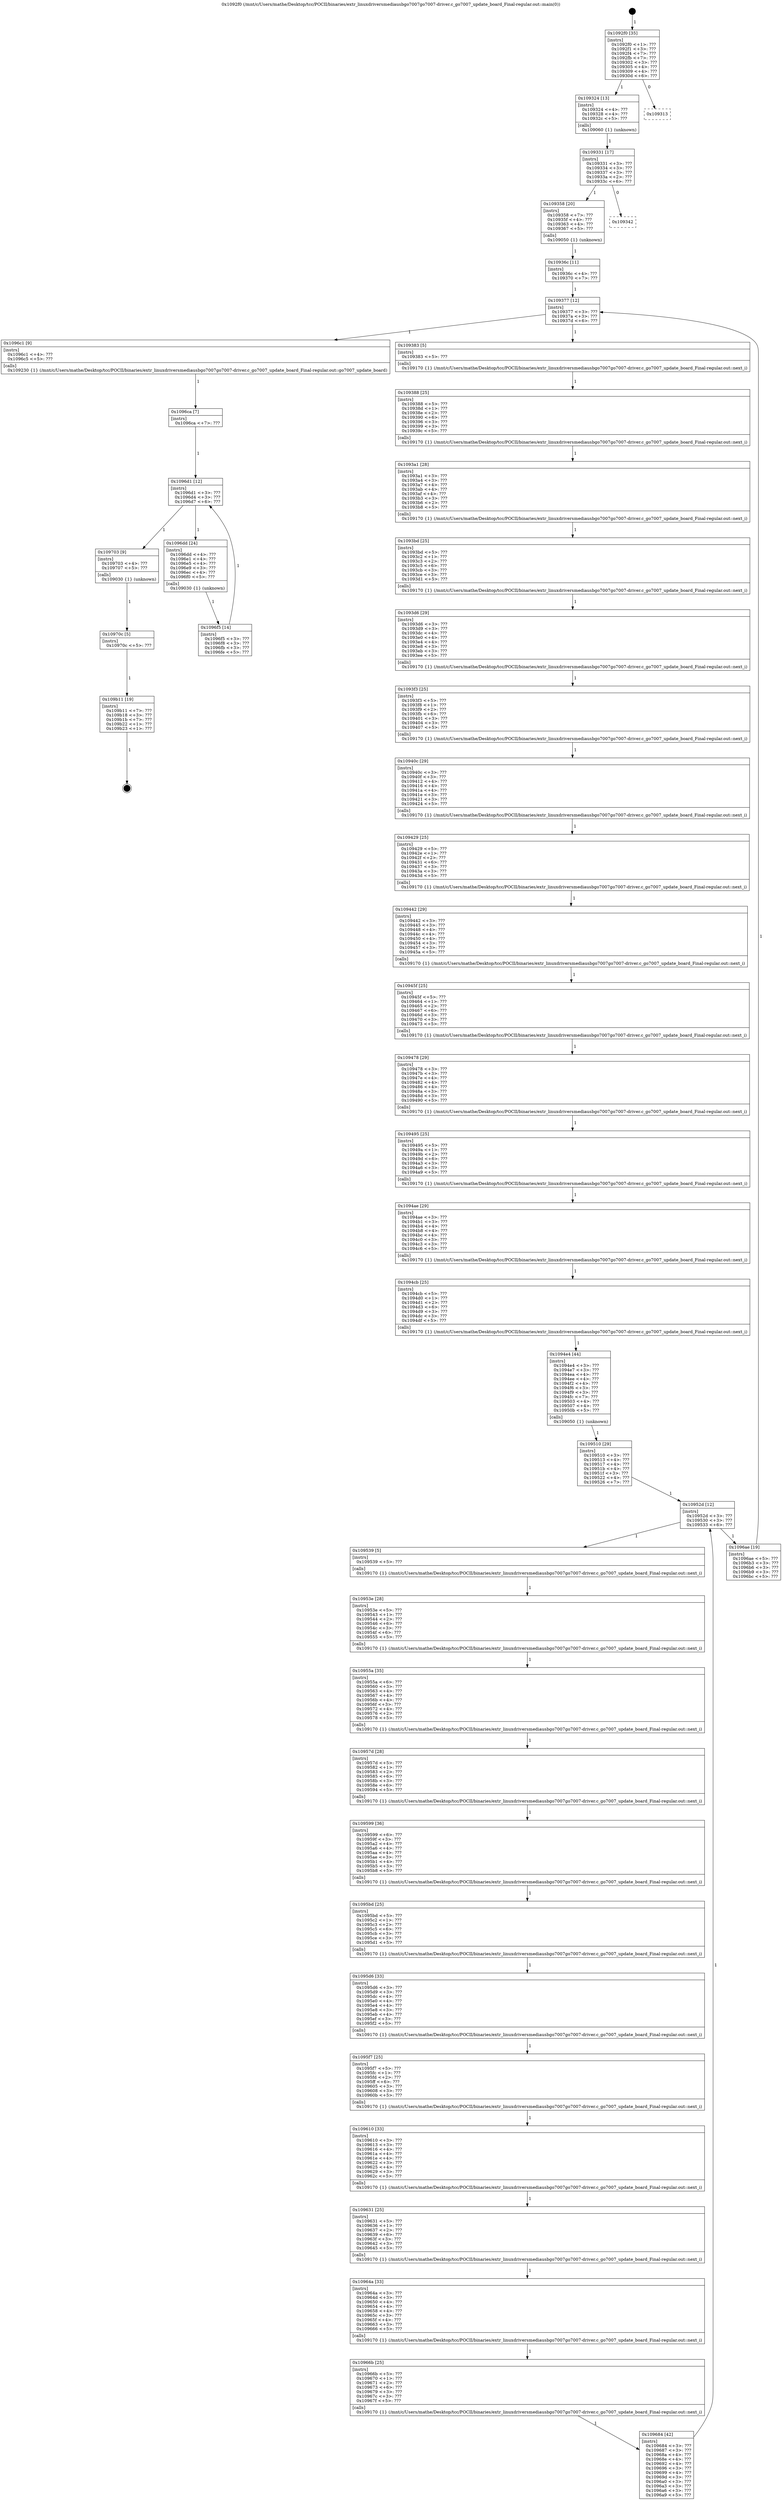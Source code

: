digraph "0x1092f0" {
  label = "0x1092f0 (/mnt/c/Users/mathe/Desktop/tcc/POCII/binaries/extr_linuxdriversmediausbgo7007go7007-driver.c_go7007_update_board_Final-regular.out::main(0))"
  labelloc = "t"
  node[shape=record]

  Entry [label="",width=0.3,height=0.3,shape=circle,fillcolor=black,style=filled]
  "0x1092f0" [label="{
     0x1092f0 [35]\l
     | [instrs]\l
     &nbsp;&nbsp;0x1092f0 \<+1\>: ???\l
     &nbsp;&nbsp;0x1092f1 \<+3\>: ???\l
     &nbsp;&nbsp;0x1092f4 \<+7\>: ???\l
     &nbsp;&nbsp;0x1092fb \<+7\>: ???\l
     &nbsp;&nbsp;0x109302 \<+3\>: ???\l
     &nbsp;&nbsp;0x109305 \<+4\>: ???\l
     &nbsp;&nbsp;0x109309 \<+4\>: ???\l
     &nbsp;&nbsp;0x10930d \<+6\>: ???\l
  }"]
  "0x109324" [label="{
     0x109324 [13]\l
     | [instrs]\l
     &nbsp;&nbsp;0x109324 \<+4\>: ???\l
     &nbsp;&nbsp;0x109328 \<+4\>: ???\l
     &nbsp;&nbsp;0x10932c \<+5\>: ???\l
     | [calls]\l
     &nbsp;&nbsp;0x109060 \{1\} (unknown)\l
  }"]
  "0x109313" [label="{
     0x109313\l
  }", style=dashed]
  "0x109331" [label="{
     0x109331 [17]\l
     | [instrs]\l
     &nbsp;&nbsp;0x109331 \<+3\>: ???\l
     &nbsp;&nbsp;0x109334 \<+3\>: ???\l
     &nbsp;&nbsp;0x109337 \<+3\>: ???\l
     &nbsp;&nbsp;0x10933a \<+2\>: ???\l
     &nbsp;&nbsp;0x10933c \<+6\>: ???\l
  }"]
  "0x109358" [label="{
     0x109358 [20]\l
     | [instrs]\l
     &nbsp;&nbsp;0x109358 \<+7\>: ???\l
     &nbsp;&nbsp;0x10935f \<+4\>: ???\l
     &nbsp;&nbsp;0x109363 \<+4\>: ???\l
     &nbsp;&nbsp;0x109367 \<+5\>: ???\l
     | [calls]\l
     &nbsp;&nbsp;0x109050 \{1\} (unknown)\l
  }"]
  "0x109342" [label="{
     0x109342\l
  }", style=dashed]
  "0x109377" [label="{
     0x109377 [12]\l
     | [instrs]\l
     &nbsp;&nbsp;0x109377 \<+3\>: ???\l
     &nbsp;&nbsp;0x10937a \<+3\>: ???\l
     &nbsp;&nbsp;0x10937d \<+6\>: ???\l
  }"]
  "0x1096c1" [label="{
     0x1096c1 [9]\l
     | [instrs]\l
     &nbsp;&nbsp;0x1096c1 \<+4\>: ???\l
     &nbsp;&nbsp;0x1096c5 \<+5\>: ???\l
     | [calls]\l
     &nbsp;&nbsp;0x109230 \{1\} (/mnt/c/Users/mathe/Desktop/tcc/POCII/binaries/extr_linuxdriversmediausbgo7007go7007-driver.c_go7007_update_board_Final-regular.out::go7007_update_board)\l
  }"]
  "0x109383" [label="{
     0x109383 [5]\l
     | [instrs]\l
     &nbsp;&nbsp;0x109383 \<+5\>: ???\l
     | [calls]\l
     &nbsp;&nbsp;0x109170 \{1\} (/mnt/c/Users/mathe/Desktop/tcc/POCII/binaries/extr_linuxdriversmediausbgo7007go7007-driver.c_go7007_update_board_Final-regular.out::next_i)\l
  }"]
  "0x109388" [label="{
     0x109388 [25]\l
     | [instrs]\l
     &nbsp;&nbsp;0x109388 \<+5\>: ???\l
     &nbsp;&nbsp;0x10938d \<+1\>: ???\l
     &nbsp;&nbsp;0x10938e \<+2\>: ???\l
     &nbsp;&nbsp;0x109390 \<+6\>: ???\l
     &nbsp;&nbsp;0x109396 \<+3\>: ???\l
     &nbsp;&nbsp;0x109399 \<+3\>: ???\l
     &nbsp;&nbsp;0x10939c \<+5\>: ???\l
     | [calls]\l
     &nbsp;&nbsp;0x109170 \{1\} (/mnt/c/Users/mathe/Desktop/tcc/POCII/binaries/extr_linuxdriversmediausbgo7007go7007-driver.c_go7007_update_board_Final-regular.out::next_i)\l
  }"]
  "0x1093a1" [label="{
     0x1093a1 [28]\l
     | [instrs]\l
     &nbsp;&nbsp;0x1093a1 \<+3\>: ???\l
     &nbsp;&nbsp;0x1093a4 \<+3\>: ???\l
     &nbsp;&nbsp;0x1093a7 \<+4\>: ???\l
     &nbsp;&nbsp;0x1093ab \<+4\>: ???\l
     &nbsp;&nbsp;0x1093af \<+4\>: ???\l
     &nbsp;&nbsp;0x1093b3 \<+3\>: ???\l
     &nbsp;&nbsp;0x1093b6 \<+2\>: ???\l
     &nbsp;&nbsp;0x1093b8 \<+5\>: ???\l
     | [calls]\l
     &nbsp;&nbsp;0x109170 \{1\} (/mnt/c/Users/mathe/Desktop/tcc/POCII/binaries/extr_linuxdriversmediausbgo7007go7007-driver.c_go7007_update_board_Final-regular.out::next_i)\l
  }"]
  "0x1093bd" [label="{
     0x1093bd [25]\l
     | [instrs]\l
     &nbsp;&nbsp;0x1093bd \<+5\>: ???\l
     &nbsp;&nbsp;0x1093c2 \<+1\>: ???\l
     &nbsp;&nbsp;0x1093c3 \<+2\>: ???\l
     &nbsp;&nbsp;0x1093c5 \<+6\>: ???\l
     &nbsp;&nbsp;0x1093cb \<+3\>: ???\l
     &nbsp;&nbsp;0x1093ce \<+3\>: ???\l
     &nbsp;&nbsp;0x1093d1 \<+5\>: ???\l
     | [calls]\l
     &nbsp;&nbsp;0x109170 \{1\} (/mnt/c/Users/mathe/Desktop/tcc/POCII/binaries/extr_linuxdriversmediausbgo7007go7007-driver.c_go7007_update_board_Final-regular.out::next_i)\l
  }"]
  "0x1093d6" [label="{
     0x1093d6 [29]\l
     | [instrs]\l
     &nbsp;&nbsp;0x1093d6 \<+3\>: ???\l
     &nbsp;&nbsp;0x1093d9 \<+3\>: ???\l
     &nbsp;&nbsp;0x1093dc \<+4\>: ???\l
     &nbsp;&nbsp;0x1093e0 \<+4\>: ???\l
     &nbsp;&nbsp;0x1093e4 \<+4\>: ???\l
     &nbsp;&nbsp;0x1093e8 \<+3\>: ???\l
     &nbsp;&nbsp;0x1093eb \<+3\>: ???\l
     &nbsp;&nbsp;0x1093ee \<+5\>: ???\l
     | [calls]\l
     &nbsp;&nbsp;0x109170 \{1\} (/mnt/c/Users/mathe/Desktop/tcc/POCII/binaries/extr_linuxdriversmediausbgo7007go7007-driver.c_go7007_update_board_Final-regular.out::next_i)\l
  }"]
  "0x1093f3" [label="{
     0x1093f3 [25]\l
     | [instrs]\l
     &nbsp;&nbsp;0x1093f3 \<+5\>: ???\l
     &nbsp;&nbsp;0x1093f8 \<+1\>: ???\l
     &nbsp;&nbsp;0x1093f9 \<+2\>: ???\l
     &nbsp;&nbsp;0x1093fb \<+6\>: ???\l
     &nbsp;&nbsp;0x109401 \<+3\>: ???\l
     &nbsp;&nbsp;0x109404 \<+3\>: ???\l
     &nbsp;&nbsp;0x109407 \<+5\>: ???\l
     | [calls]\l
     &nbsp;&nbsp;0x109170 \{1\} (/mnt/c/Users/mathe/Desktop/tcc/POCII/binaries/extr_linuxdriversmediausbgo7007go7007-driver.c_go7007_update_board_Final-regular.out::next_i)\l
  }"]
  "0x10940c" [label="{
     0x10940c [29]\l
     | [instrs]\l
     &nbsp;&nbsp;0x10940c \<+3\>: ???\l
     &nbsp;&nbsp;0x10940f \<+3\>: ???\l
     &nbsp;&nbsp;0x109412 \<+4\>: ???\l
     &nbsp;&nbsp;0x109416 \<+4\>: ???\l
     &nbsp;&nbsp;0x10941a \<+4\>: ???\l
     &nbsp;&nbsp;0x10941e \<+3\>: ???\l
     &nbsp;&nbsp;0x109421 \<+3\>: ???\l
     &nbsp;&nbsp;0x109424 \<+5\>: ???\l
     | [calls]\l
     &nbsp;&nbsp;0x109170 \{1\} (/mnt/c/Users/mathe/Desktop/tcc/POCII/binaries/extr_linuxdriversmediausbgo7007go7007-driver.c_go7007_update_board_Final-regular.out::next_i)\l
  }"]
  "0x109429" [label="{
     0x109429 [25]\l
     | [instrs]\l
     &nbsp;&nbsp;0x109429 \<+5\>: ???\l
     &nbsp;&nbsp;0x10942e \<+1\>: ???\l
     &nbsp;&nbsp;0x10942f \<+2\>: ???\l
     &nbsp;&nbsp;0x109431 \<+6\>: ???\l
     &nbsp;&nbsp;0x109437 \<+3\>: ???\l
     &nbsp;&nbsp;0x10943a \<+3\>: ???\l
     &nbsp;&nbsp;0x10943d \<+5\>: ???\l
     | [calls]\l
     &nbsp;&nbsp;0x109170 \{1\} (/mnt/c/Users/mathe/Desktop/tcc/POCII/binaries/extr_linuxdriversmediausbgo7007go7007-driver.c_go7007_update_board_Final-regular.out::next_i)\l
  }"]
  "0x109442" [label="{
     0x109442 [29]\l
     | [instrs]\l
     &nbsp;&nbsp;0x109442 \<+3\>: ???\l
     &nbsp;&nbsp;0x109445 \<+3\>: ???\l
     &nbsp;&nbsp;0x109448 \<+4\>: ???\l
     &nbsp;&nbsp;0x10944c \<+4\>: ???\l
     &nbsp;&nbsp;0x109450 \<+4\>: ???\l
     &nbsp;&nbsp;0x109454 \<+3\>: ???\l
     &nbsp;&nbsp;0x109457 \<+3\>: ???\l
     &nbsp;&nbsp;0x10945a \<+5\>: ???\l
     | [calls]\l
     &nbsp;&nbsp;0x109170 \{1\} (/mnt/c/Users/mathe/Desktop/tcc/POCII/binaries/extr_linuxdriversmediausbgo7007go7007-driver.c_go7007_update_board_Final-regular.out::next_i)\l
  }"]
  "0x10945f" [label="{
     0x10945f [25]\l
     | [instrs]\l
     &nbsp;&nbsp;0x10945f \<+5\>: ???\l
     &nbsp;&nbsp;0x109464 \<+1\>: ???\l
     &nbsp;&nbsp;0x109465 \<+2\>: ???\l
     &nbsp;&nbsp;0x109467 \<+6\>: ???\l
     &nbsp;&nbsp;0x10946d \<+3\>: ???\l
     &nbsp;&nbsp;0x109470 \<+3\>: ???\l
     &nbsp;&nbsp;0x109473 \<+5\>: ???\l
     | [calls]\l
     &nbsp;&nbsp;0x109170 \{1\} (/mnt/c/Users/mathe/Desktop/tcc/POCII/binaries/extr_linuxdriversmediausbgo7007go7007-driver.c_go7007_update_board_Final-regular.out::next_i)\l
  }"]
  "0x109478" [label="{
     0x109478 [29]\l
     | [instrs]\l
     &nbsp;&nbsp;0x109478 \<+3\>: ???\l
     &nbsp;&nbsp;0x10947b \<+3\>: ???\l
     &nbsp;&nbsp;0x10947e \<+4\>: ???\l
     &nbsp;&nbsp;0x109482 \<+4\>: ???\l
     &nbsp;&nbsp;0x109486 \<+4\>: ???\l
     &nbsp;&nbsp;0x10948a \<+3\>: ???\l
     &nbsp;&nbsp;0x10948d \<+3\>: ???\l
     &nbsp;&nbsp;0x109490 \<+5\>: ???\l
     | [calls]\l
     &nbsp;&nbsp;0x109170 \{1\} (/mnt/c/Users/mathe/Desktop/tcc/POCII/binaries/extr_linuxdriversmediausbgo7007go7007-driver.c_go7007_update_board_Final-regular.out::next_i)\l
  }"]
  "0x109495" [label="{
     0x109495 [25]\l
     | [instrs]\l
     &nbsp;&nbsp;0x109495 \<+5\>: ???\l
     &nbsp;&nbsp;0x10949a \<+1\>: ???\l
     &nbsp;&nbsp;0x10949b \<+2\>: ???\l
     &nbsp;&nbsp;0x10949d \<+6\>: ???\l
     &nbsp;&nbsp;0x1094a3 \<+3\>: ???\l
     &nbsp;&nbsp;0x1094a6 \<+3\>: ???\l
     &nbsp;&nbsp;0x1094a9 \<+5\>: ???\l
     | [calls]\l
     &nbsp;&nbsp;0x109170 \{1\} (/mnt/c/Users/mathe/Desktop/tcc/POCII/binaries/extr_linuxdriversmediausbgo7007go7007-driver.c_go7007_update_board_Final-regular.out::next_i)\l
  }"]
  "0x1094ae" [label="{
     0x1094ae [29]\l
     | [instrs]\l
     &nbsp;&nbsp;0x1094ae \<+3\>: ???\l
     &nbsp;&nbsp;0x1094b1 \<+3\>: ???\l
     &nbsp;&nbsp;0x1094b4 \<+4\>: ???\l
     &nbsp;&nbsp;0x1094b8 \<+4\>: ???\l
     &nbsp;&nbsp;0x1094bc \<+4\>: ???\l
     &nbsp;&nbsp;0x1094c0 \<+3\>: ???\l
     &nbsp;&nbsp;0x1094c3 \<+3\>: ???\l
     &nbsp;&nbsp;0x1094c6 \<+5\>: ???\l
     | [calls]\l
     &nbsp;&nbsp;0x109170 \{1\} (/mnt/c/Users/mathe/Desktop/tcc/POCII/binaries/extr_linuxdriversmediausbgo7007go7007-driver.c_go7007_update_board_Final-regular.out::next_i)\l
  }"]
  "0x1094cb" [label="{
     0x1094cb [25]\l
     | [instrs]\l
     &nbsp;&nbsp;0x1094cb \<+5\>: ???\l
     &nbsp;&nbsp;0x1094d0 \<+1\>: ???\l
     &nbsp;&nbsp;0x1094d1 \<+2\>: ???\l
     &nbsp;&nbsp;0x1094d3 \<+6\>: ???\l
     &nbsp;&nbsp;0x1094d9 \<+3\>: ???\l
     &nbsp;&nbsp;0x1094dc \<+3\>: ???\l
     &nbsp;&nbsp;0x1094df \<+5\>: ???\l
     | [calls]\l
     &nbsp;&nbsp;0x109170 \{1\} (/mnt/c/Users/mathe/Desktop/tcc/POCII/binaries/extr_linuxdriversmediausbgo7007go7007-driver.c_go7007_update_board_Final-regular.out::next_i)\l
  }"]
  "0x1094e4" [label="{
     0x1094e4 [44]\l
     | [instrs]\l
     &nbsp;&nbsp;0x1094e4 \<+3\>: ???\l
     &nbsp;&nbsp;0x1094e7 \<+3\>: ???\l
     &nbsp;&nbsp;0x1094ea \<+4\>: ???\l
     &nbsp;&nbsp;0x1094ee \<+4\>: ???\l
     &nbsp;&nbsp;0x1094f2 \<+4\>: ???\l
     &nbsp;&nbsp;0x1094f6 \<+3\>: ???\l
     &nbsp;&nbsp;0x1094f9 \<+3\>: ???\l
     &nbsp;&nbsp;0x1094fc \<+7\>: ???\l
     &nbsp;&nbsp;0x109503 \<+4\>: ???\l
     &nbsp;&nbsp;0x109507 \<+4\>: ???\l
     &nbsp;&nbsp;0x10950b \<+5\>: ???\l
     | [calls]\l
     &nbsp;&nbsp;0x109050 \{1\} (unknown)\l
  }"]
  "0x10952d" [label="{
     0x10952d [12]\l
     | [instrs]\l
     &nbsp;&nbsp;0x10952d \<+3\>: ???\l
     &nbsp;&nbsp;0x109530 \<+3\>: ???\l
     &nbsp;&nbsp;0x109533 \<+6\>: ???\l
  }"]
  "0x1096ae" [label="{
     0x1096ae [19]\l
     | [instrs]\l
     &nbsp;&nbsp;0x1096ae \<+5\>: ???\l
     &nbsp;&nbsp;0x1096b3 \<+3\>: ???\l
     &nbsp;&nbsp;0x1096b6 \<+3\>: ???\l
     &nbsp;&nbsp;0x1096b9 \<+3\>: ???\l
     &nbsp;&nbsp;0x1096bc \<+5\>: ???\l
  }"]
  "0x109539" [label="{
     0x109539 [5]\l
     | [instrs]\l
     &nbsp;&nbsp;0x109539 \<+5\>: ???\l
     | [calls]\l
     &nbsp;&nbsp;0x109170 \{1\} (/mnt/c/Users/mathe/Desktop/tcc/POCII/binaries/extr_linuxdriversmediausbgo7007go7007-driver.c_go7007_update_board_Final-regular.out::next_i)\l
  }"]
  "0x10953e" [label="{
     0x10953e [28]\l
     | [instrs]\l
     &nbsp;&nbsp;0x10953e \<+5\>: ???\l
     &nbsp;&nbsp;0x109543 \<+1\>: ???\l
     &nbsp;&nbsp;0x109544 \<+2\>: ???\l
     &nbsp;&nbsp;0x109546 \<+6\>: ???\l
     &nbsp;&nbsp;0x10954c \<+3\>: ???\l
     &nbsp;&nbsp;0x10954f \<+6\>: ???\l
     &nbsp;&nbsp;0x109555 \<+5\>: ???\l
     | [calls]\l
     &nbsp;&nbsp;0x109170 \{1\} (/mnt/c/Users/mathe/Desktop/tcc/POCII/binaries/extr_linuxdriversmediausbgo7007go7007-driver.c_go7007_update_board_Final-regular.out::next_i)\l
  }"]
  "0x10955a" [label="{
     0x10955a [35]\l
     | [instrs]\l
     &nbsp;&nbsp;0x10955a \<+6\>: ???\l
     &nbsp;&nbsp;0x109560 \<+3\>: ???\l
     &nbsp;&nbsp;0x109563 \<+4\>: ???\l
     &nbsp;&nbsp;0x109567 \<+4\>: ???\l
     &nbsp;&nbsp;0x10956b \<+4\>: ???\l
     &nbsp;&nbsp;0x10956f \<+3\>: ???\l
     &nbsp;&nbsp;0x109572 \<+4\>: ???\l
     &nbsp;&nbsp;0x109576 \<+2\>: ???\l
     &nbsp;&nbsp;0x109578 \<+5\>: ???\l
     | [calls]\l
     &nbsp;&nbsp;0x109170 \{1\} (/mnt/c/Users/mathe/Desktop/tcc/POCII/binaries/extr_linuxdriversmediausbgo7007go7007-driver.c_go7007_update_board_Final-regular.out::next_i)\l
  }"]
  "0x10957d" [label="{
     0x10957d [28]\l
     | [instrs]\l
     &nbsp;&nbsp;0x10957d \<+5\>: ???\l
     &nbsp;&nbsp;0x109582 \<+1\>: ???\l
     &nbsp;&nbsp;0x109583 \<+2\>: ???\l
     &nbsp;&nbsp;0x109585 \<+6\>: ???\l
     &nbsp;&nbsp;0x10958b \<+3\>: ???\l
     &nbsp;&nbsp;0x10958e \<+6\>: ???\l
     &nbsp;&nbsp;0x109594 \<+5\>: ???\l
     | [calls]\l
     &nbsp;&nbsp;0x109170 \{1\} (/mnt/c/Users/mathe/Desktop/tcc/POCII/binaries/extr_linuxdriversmediausbgo7007go7007-driver.c_go7007_update_board_Final-regular.out::next_i)\l
  }"]
  "0x109599" [label="{
     0x109599 [36]\l
     | [instrs]\l
     &nbsp;&nbsp;0x109599 \<+6\>: ???\l
     &nbsp;&nbsp;0x10959f \<+3\>: ???\l
     &nbsp;&nbsp;0x1095a2 \<+4\>: ???\l
     &nbsp;&nbsp;0x1095a6 \<+4\>: ???\l
     &nbsp;&nbsp;0x1095aa \<+4\>: ???\l
     &nbsp;&nbsp;0x1095ae \<+3\>: ???\l
     &nbsp;&nbsp;0x1095b1 \<+4\>: ???\l
     &nbsp;&nbsp;0x1095b5 \<+3\>: ???\l
     &nbsp;&nbsp;0x1095b8 \<+5\>: ???\l
     | [calls]\l
     &nbsp;&nbsp;0x109170 \{1\} (/mnt/c/Users/mathe/Desktop/tcc/POCII/binaries/extr_linuxdriversmediausbgo7007go7007-driver.c_go7007_update_board_Final-regular.out::next_i)\l
  }"]
  "0x1095bd" [label="{
     0x1095bd [25]\l
     | [instrs]\l
     &nbsp;&nbsp;0x1095bd \<+5\>: ???\l
     &nbsp;&nbsp;0x1095c2 \<+1\>: ???\l
     &nbsp;&nbsp;0x1095c3 \<+2\>: ???\l
     &nbsp;&nbsp;0x1095c5 \<+6\>: ???\l
     &nbsp;&nbsp;0x1095cb \<+3\>: ???\l
     &nbsp;&nbsp;0x1095ce \<+3\>: ???\l
     &nbsp;&nbsp;0x1095d1 \<+5\>: ???\l
     | [calls]\l
     &nbsp;&nbsp;0x109170 \{1\} (/mnt/c/Users/mathe/Desktop/tcc/POCII/binaries/extr_linuxdriversmediausbgo7007go7007-driver.c_go7007_update_board_Final-regular.out::next_i)\l
  }"]
  "0x1095d6" [label="{
     0x1095d6 [33]\l
     | [instrs]\l
     &nbsp;&nbsp;0x1095d6 \<+3\>: ???\l
     &nbsp;&nbsp;0x1095d9 \<+3\>: ???\l
     &nbsp;&nbsp;0x1095dc \<+4\>: ???\l
     &nbsp;&nbsp;0x1095e0 \<+4\>: ???\l
     &nbsp;&nbsp;0x1095e4 \<+4\>: ???\l
     &nbsp;&nbsp;0x1095e8 \<+3\>: ???\l
     &nbsp;&nbsp;0x1095eb \<+4\>: ???\l
     &nbsp;&nbsp;0x1095ef \<+3\>: ???\l
     &nbsp;&nbsp;0x1095f2 \<+5\>: ???\l
     | [calls]\l
     &nbsp;&nbsp;0x109170 \{1\} (/mnt/c/Users/mathe/Desktop/tcc/POCII/binaries/extr_linuxdriversmediausbgo7007go7007-driver.c_go7007_update_board_Final-regular.out::next_i)\l
  }"]
  "0x1095f7" [label="{
     0x1095f7 [25]\l
     | [instrs]\l
     &nbsp;&nbsp;0x1095f7 \<+5\>: ???\l
     &nbsp;&nbsp;0x1095fc \<+1\>: ???\l
     &nbsp;&nbsp;0x1095fd \<+2\>: ???\l
     &nbsp;&nbsp;0x1095ff \<+6\>: ???\l
     &nbsp;&nbsp;0x109605 \<+3\>: ???\l
     &nbsp;&nbsp;0x109608 \<+3\>: ???\l
     &nbsp;&nbsp;0x10960b \<+5\>: ???\l
     | [calls]\l
     &nbsp;&nbsp;0x109170 \{1\} (/mnt/c/Users/mathe/Desktop/tcc/POCII/binaries/extr_linuxdriversmediausbgo7007go7007-driver.c_go7007_update_board_Final-regular.out::next_i)\l
  }"]
  "0x109610" [label="{
     0x109610 [33]\l
     | [instrs]\l
     &nbsp;&nbsp;0x109610 \<+3\>: ???\l
     &nbsp;&nbsp;0x109613 \<+3\>: ???\l
     &nbsp;&nbsp;0x109616 \<+4\>: ???\l
     &nbsp;&nbsp;0x10961a \<+4\>: ???\l
     &nbsp;&nbsp;0x10961e \<+4\>: ???\l
     &nbsp;&nbsp;0x109622 \<+3\>: ???\l
     &nbsp;&nbsp;0x109625 \<+4\>: ???\l
     &nbsp;&nbsp;0x109629 \<+3\>: ???\l
     &nbsp;&nbsp;0x10962c \<+5\>: ???\l
     | [calls]\l
     &nbsp;&nbsp;0x109170 \{1\} (/mnt/c/Users/mathe/Desktop/tcc/POCII/binaries/extr_linuxdriversmediausbgo7007go7007-driver.c_go7007_update_board_Final-regular.out::next_i)\l
  }"]
  "0x109631" [label="{
     0x109631 [25]\l
     | [instrs]\l
     &nbsp;&nbsp;0x109631 \<+5\>: ???\l
     &nbsp;&nbsp;0x109636 \<+1\>: ???\l
     &nbsp;&nbsp;0x109637 \<+2\>: ???\l
     &nbsp;&nbsp;0x109639 \<+6\>: ???\l
     &nbsp;&nbsp;0x10963f \<+3\>: ???\l
     &nbsp;&nbsp;0x109642 \<+3\>: ???\l
     &nbsp;&nbsp;0x109645 \<+5\>: ???\l
     | [calls]\l
     &nbsp;&nbsp;0x109170 \{1\} (/mnt/c/Users/mathe/Desktop/tcc/POCII/binaries/extr_linuxdriversmediausbgo7007go7007-driver.c_go7007_update_board_Final-regular.out::next_i)\l
  }"]
  "0x10964a" [label="{
     0x10964a [33]\l
     | [instrs]\l
     &nbsp;&nbsp;0x10964a \<+3\>: ???\l
     &nbsp;&nbsp;0x10964d \<+3\>: ???\l
     &nbsp;&nbsp;0x109650 \<+4\>: ???\l
     &nbsp;&nbsp;0x109654 \<+4\>: ???\l
     &nbsp;&nbsp;0x109658 \<+4\>: ???\l
     &nbsp;&nbsp;0x10965c \<+3\>: ???\l
     &nbsp;&nbsp;0x10965f \<+4\>: ???\l
     &nbsp;&nbsp;0x109663 \<+3\>: ???\l
     &nbsp;&nbsp;0x109666 \<+5\>: ???\l
     | [calls]\l
     &nbsp;&nbsp;0x109170 \{1\} (/mnt/c/Users/mathe/Desktop/tcc/POCII/binaries/extr_linuxdriversmediausbgo7007go7007-driver.c_go7007_update_board_Final-regular.out::next_i)\l
  }"]
  "0x10966b" [label="{
     0x10966b [25]\l
     | [instrs]\l
     &nbsp;&nbsp;0x10966b \<+5\>: ???\l
     &nbsp;&nbsp;0x109670 \<+1\>: ???\l
     &nbsp;&nbsp;0x109671 \<+2\>: ???\l
     &nbsp;&nbsp;0x109673 \<+6\>: ???\l
     &nbsp;&nbsp;0x109679 \<+3\>: ???\l
     &nbsp;&nbsp;0x10967c \<+3\>: ???\l
     &nbsp;&nbsp;0x10967f \<+5\>: ???\l
     | [calls]\l
     &nbsp;&nbsp;0x109170 \{1\} (/mnt/c/Users/mathe/Desktop/tcc/POCII/binaries/extr_linuxdriversmediausbgo7007go7007-driver.c_go7007_update_board_Final-regular.out::next_i)\l
  }"]
  "0x109684" [label="{
     0x109684 [42]\l
     | [instrs]\l
     &nbsp;&nbsp;0x109684 \<+3\>: ???\l
     &nbsp;&nbsp;0x109687 \<+3\>: ???\l
     &nbsp;&nbsp;0x10968a \<+4\>: ???\l
     &nbsp;&nbsp;0x10968e \<+4\>: ???\l
     &nbsp;&nbsp;0x109692 \<+4\>: ???\l
     &nbsp;&nbsp;0x109696 \<+3\>: ???\l
     &nbsp;&nbsp;0x109699 \<+4\>: ???\l
     &nbsp;&nbsp;0x10969d \<+3\>: ???\l
     &nbsp;&nbsp;0x1096a0 \<+3\>: ???\l
     &nbsp;&nbsp;0x1096a3 \<+3\>: ???\l
     &nbsp;&nbsp;0x1096a6 \<+3\>: ???\l
     &nbsp;&nbsp;0x1096a9 \<+5\>: ???\l
  }"]
  "0x109510" [label="{
     0x109510 [29]\l
     | [instrs]\l
     &nbsp;&nbsp;0x109510 \<+3\>: ???\l
     &nbsp;&nbsp;0x109513 \<+4\>: ???\l
     &nbsp;&nbsp;0x109517 \<+4\>: ???\l
     &nbsp;&nbsp;0x10951b \<+4\>: ???\l
     &nbsp;&nbsp;0x10951f \<+3\>: ???\l
     &nbsp;&nbsp;0x109522 \<+4\>: ???\l
     &nbsp;&nbsp;0x109526 \<+7\>: ???\l
  }"]
  Exit [label="",width=0.3,height=0.3,shape=circle,fillcolor=black,style=filled,peripheries=2]
  "0x10936c" [label="{
     0x10936c [11]\l
     | [instrs]\l
     &nbsp;&nbsp;0x10936c \<+4\>: ???\l
     &nbsp;&nbsp;0x109370 \<+7\>: ???\l
  }"]
  "0x1096d1" [label="{
     0x1096d1 [12]\l
     | [instrs]\l
     &nbsp;&nbsp;0x1096d1 \<+3\>: ???\l
     &nbsp;&nbsp;0x1096d4 \<+3\>: ???\l
     &nbsp;&nbsp;0x1096d7 \<+6\>: ???\l
  }"]
  "0x109703" [label="{
     0x109703 [9]\l
     | [instrs]\l
     &nbsp;&nbsp;0x109703 \<+4\>: ???\l
     &nbsp;&nbsp;0x109707 \<+5\>: ???\l
     | [calls]\l
     &nbsp;&nbsp;0x109030 \{1\} (unknown)\l
  }"]
  "0x1096dd" [label="{
     0x1096dd [24]\l
     | [instrs]\l
     &nbsp;&nbsp;0x1096dd \<+4\>: ???\l
     &nbsp;&nbsp;0x1096e1 \<+4\>: ???\l
     &nbsp;&nbsp;0x1096e5 \<+4\>: ???\l
     &nbsp;&nbsp;0x1096e9 \<+3\>: ???\l
     &nbsp;&nbsp;0x1096ec \<+4\>: ???\l
     &nbsp;&nbsp;0x1096f0 \<+5\>: ???\l
     | [calls]\l
     &nbsp;&nbsp;0x109030 \{1\} (unknown)\l
  }"]
  "0x1096f5" [label="{
     0x1096f5 [14]\l
     | [instrs]\l
     &nbsp;&nbsp;0x1096f5 \<+3\>: ???\l
     &nbsp;&nbsp;0x1096f8 \<+3\>: ???\l
     &nbsp;&nbsp;0x1096fb \<+3\>: ???\l
     &nbsp;&nbsp;0x1096fe \<+5\>: ???\l
  }"]
  "0x1096ca" [label="{
     0x1096ca [7]\l
     | [instrs]\l
     &nbsp;&nbsp;0x1096ca \<+7\>: ???\l
  }"]
  "0x10970c" [label="{
     0x10970c [5]\l
     | [instrs]\l
     &nbsp;&nbsp;0x10970c \<+5\>: ???\l
  }"]
  "0x109b11" [label="{
     0x109b11 [19]\l
     | [instrs]\l
     &nbsp;&nbsp;0x109b11 \<+7\>: ???\l
     &nbsp;&nbsp;0x109b18 \<+3\>: ???\l
     &nbsp;&nbsp;0x109b1b \<+7\>: ???\l
     &nbsp;&nbsp;0x109b22 \<+1\>: ???\l
     &nbsp;&nbsp;0x109b23 \<+1\>: ???\l
  }"]
  Entry -> "0x1092f0" [label=" 1"]
  "0x1092f0" -> "0x109324" [label=" 1"]
  "0x1092f0" -> "0x109313" [label=" 0"]
  "0x109324" -> "0x109331" [label=" 1"]
  "0x109331" -> "0x109358" [label=" 1"]
  "0x109331" -> "0x109342" [label=" 0"]
  "0x109358" -> "0x10936c" [label=" 1"]
  "0x109377" -> "0x1096c1" [label=" 1"]
  "0x109377" -> "0x109383" [label=" 1"]
  "0x109383" -> "0x109388" [label=" 1"]
  "0x109388" -> "0x1093a1" [label=" 1"]
  "0x1093a1" -> "0x1093bd" [label=" 1"]
  "0x1093bd" -> "0x1093d6" [label=" 1"]
  "0x1093d6" -> "0x1093f3" [label=" 1"]
  "0x1093f3" -> "0x10940c" [label=" 1"]
  "0x10940c" -> "0x109429" [label=" 1"]
  "0x109429" -> "0x109442" [label=" 1"]
  "0x109442" -> "0x10945f" [label=" 1"]
  "0x10945f" -> "0x109478" [label=" 1"]
  "0x109478" -> "0x109495" [label=" 1"]
  "0x109495" -> "0x1094ae" [label=" 1"]
  "0x1094ae" -> "0x1094cb" [label=" 1"]
  "0x1094cb" -> "0x1094e4" [label=" 1"]
  "0x1094e4" -> "0x109510" [label=" 1"]
  "0x10952d" -> "0x1096ae" [label=" 1"]
  "0x10952d" -> "0x109539" [label=" 1"]
  "0x109539" -> "0x10953e" [label=" 1"]
  "0x10953e" -> "0x10955a" [label=" 1"]
  "0x10955a" -> "0x10957d" [label=" 1"]
  "0x10957d" -> "0x109599" [label=" 1"]
  "0x109599" -> "0x1095bd" [label=" 1"]
  "0x1095bd" -> "0x1095d6" [label=" 1"]
  "0x1095d6" -> "0x1095f7" [label=" 1"]
  "0x1095f7" -> "0x109610" [label=" 1"]
  "0x109610" -> "0x109631" [label=" 1"]
  "0x109631" -> "0x10964a" [label=" 1"]
  "0x10964a" -> "0x10966b" [label=" 1"]
  "0x10966b" -> "0x109684" [label=" 1"]
  "0x109510" -> "0x10952d" [label=" 1"]
  "0x109684" -> "0x10952d" [label=" 1"]
  "0x109b11" -> Exit [label=" 1"]
  "0x10936c" -> "0x109377" [label=" 1"]
  "0x1096ae" -> "0x109377" [label=" 1"]
  "0x1096c1" -> "0x1096ca" [label=" 1"]
  "0x1096d1" -> "0x109703" [label=" 1"]
  "0x1096d1" -> "0x1096dd" [label=" 1"]
  "0x1096dd" -> "0x1096f5" [label=" 1"]
  "0x1096ca" -> "0x1096d1" [label=" 1"]
  "0x1096f5" -> "0x1096d1" [label=" 1"]
  "0x109703" -> "0x10970c" [label=" 1"]
  "0x10970c" -> "0x109b11" [label=" 1"]
}
